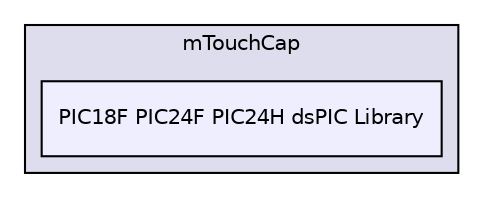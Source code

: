 digraph "C:/Users/mainuser/Desktop/School/SeniorProject/EthKitTCP/Microchip/mTouchCap/PIC18F PIC24F PIC24H dsPIC Library" {
  compound=true
  node [ fontsize="10", fontname="Helvetica"];
  edge [ labelfontsize="10", labelfontname="Helvetica"];
  subgraph clusterdir_3a047e27b5f4bcb1817acd41632ae1cc {
    graph [ bgcolor="#ddddee", pencolor="black", label="mTouchCap" fontname="Helvetica", fontsize="10", URL="dir_3a047e27b5f4bcb1817acd41632ae1cc.html"]
  dir_768c8b89b68127b93731d2a3ad4a7f5f [shape=box, label="PIC18F PIC24F PIC24H dsPIC Library", style="filled", fillcolor="#eeeeff", pencolor="black", URL="dir_768c8b89b68127b93731d2a3ad4a7f5f.html"];
  }
}

